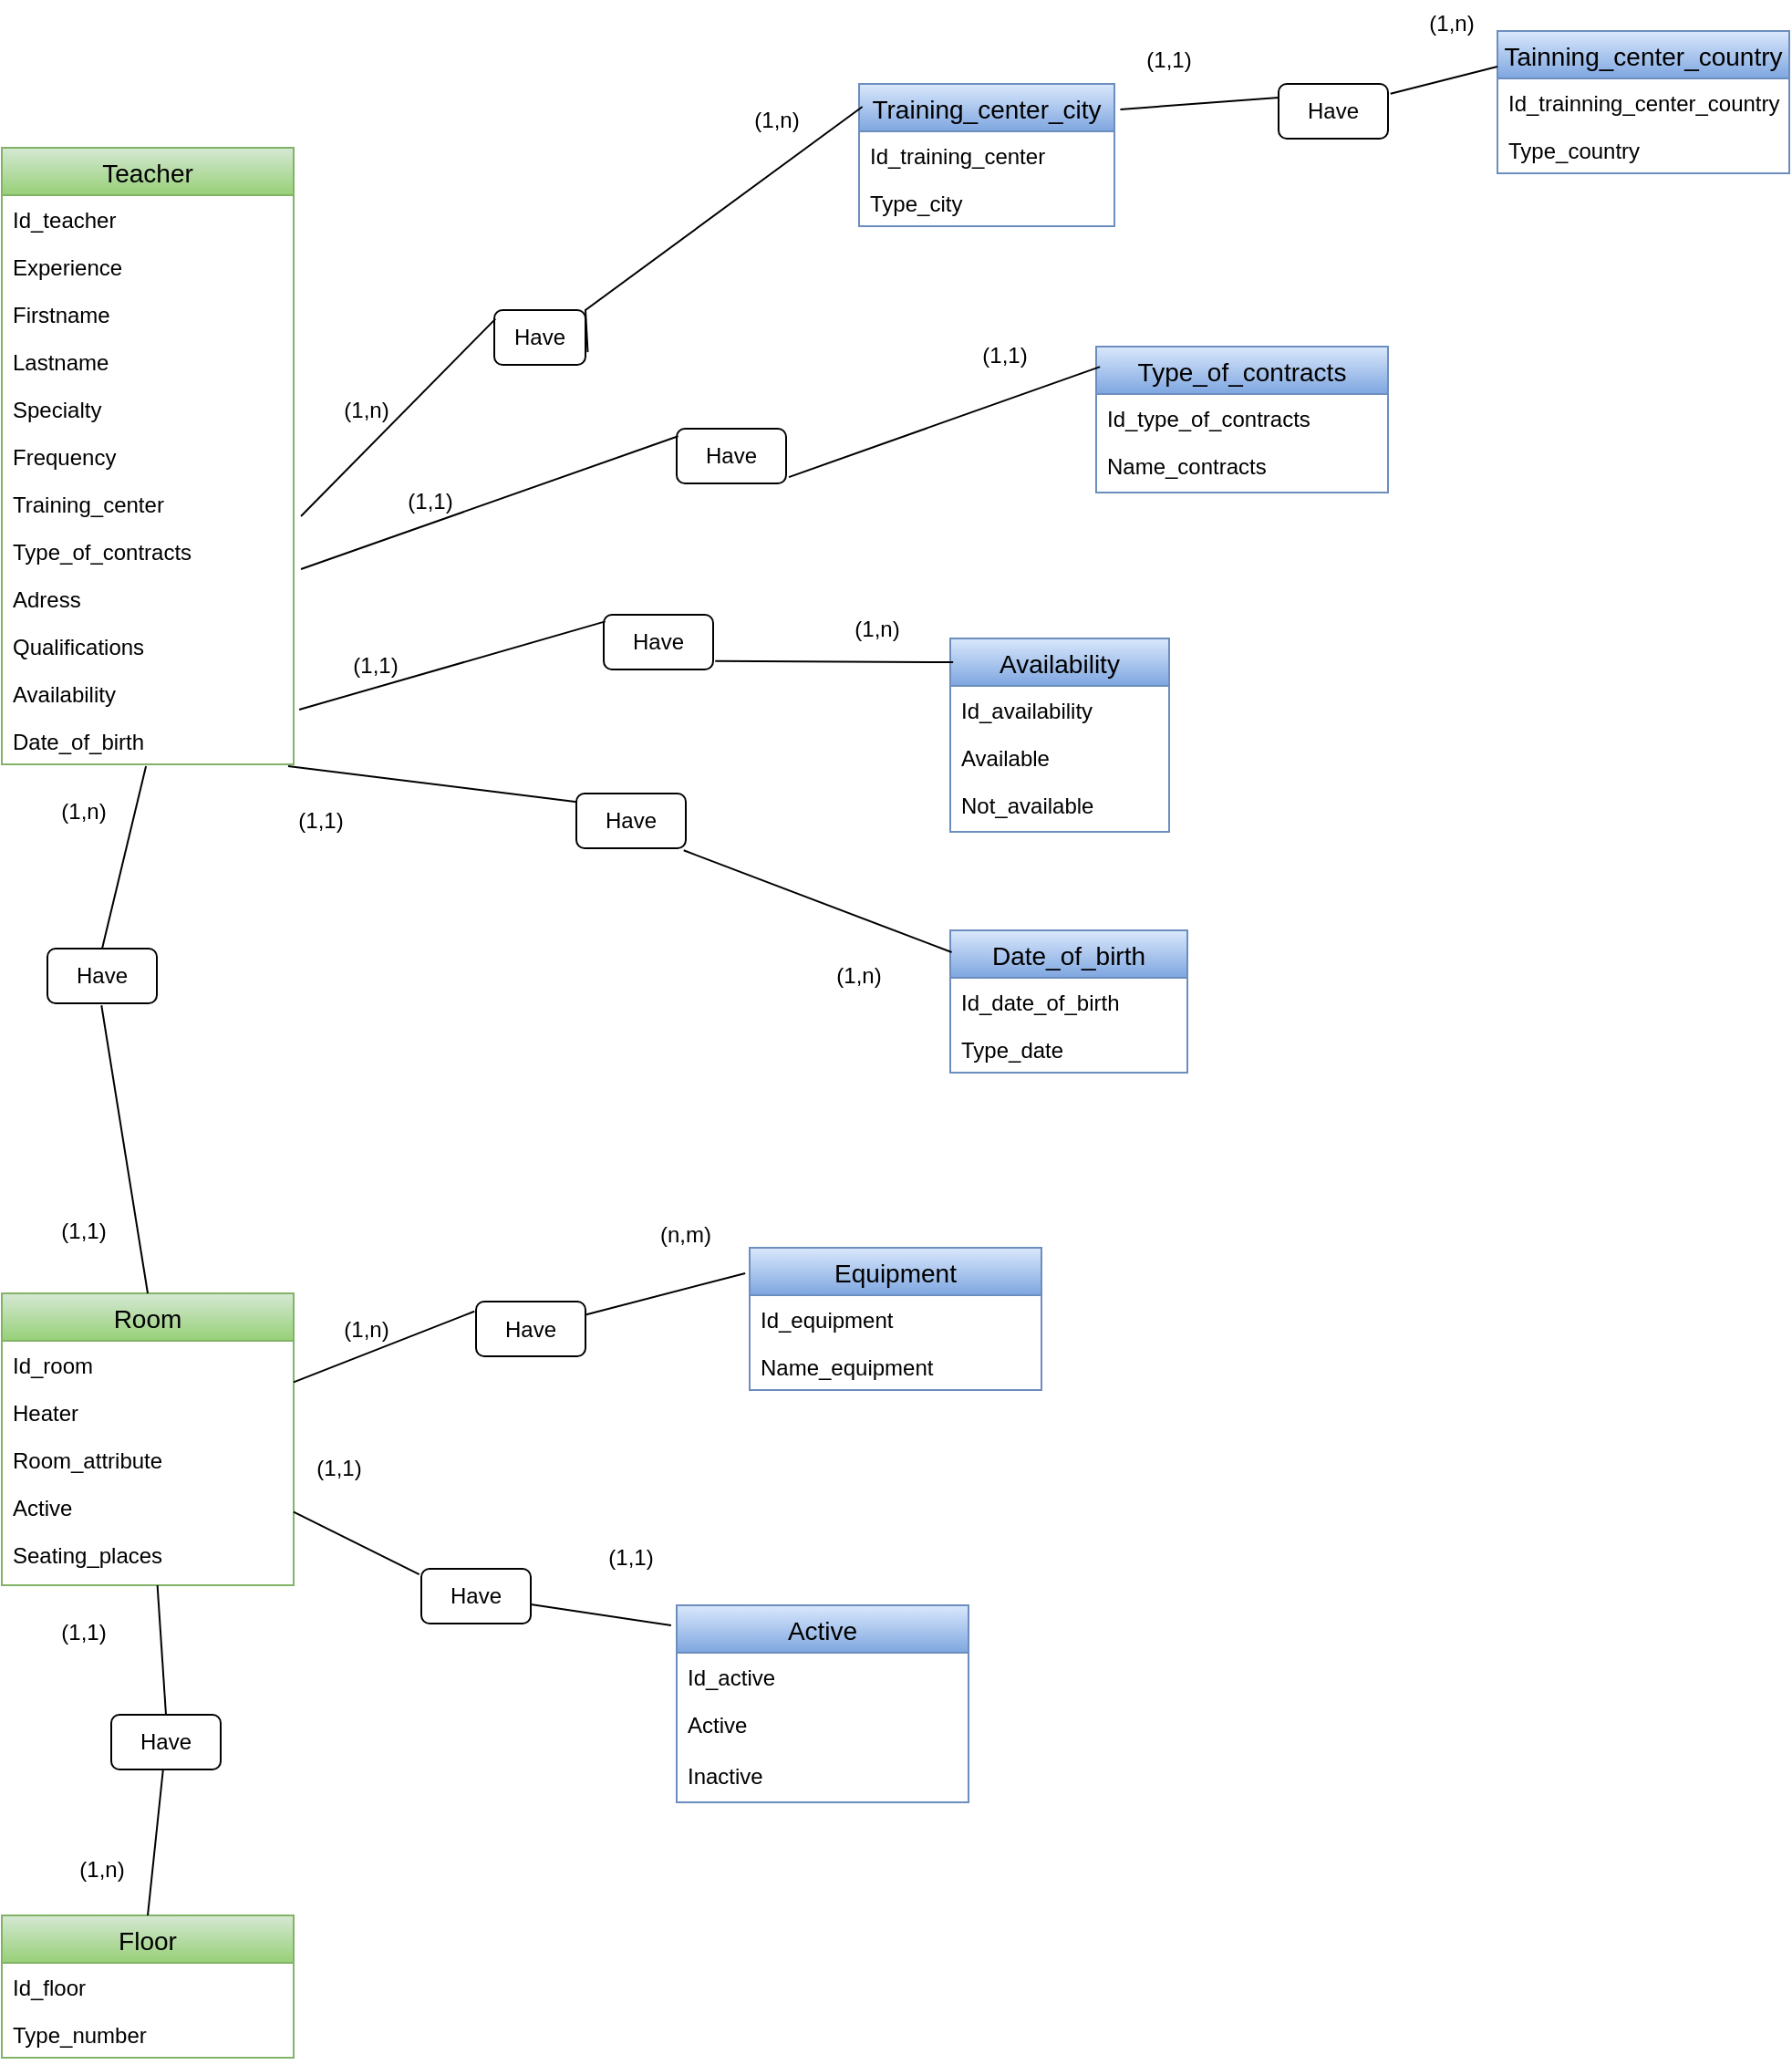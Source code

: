 <mxfile version="12.5.1" type="github">
  <diagram id="C5RBs43oDa-KdzZeNtuy" name="Page-1">
    <mxGraphModel dx="2249" dy="1963" grid="1" gridSize="10" guides="1" tooltips="1" connect="1" arrows="1" fold="1" page="1" pageScale="1" pageWidth="827" pageHeight="1169" math="0" shadow="0">
      <root>
        <mxCell id="WIyWlLk6GJQsqaUBKTNV-0"/>
        <mxCell id="WIyWlLk6GJQsqaUBKTNV-1" parent="WIyWlLk6GJQsqaUBKTNV-0"/>
        <mxCell id="NjxsecSV0ff3mmEBP5zi-165" value="Equipment" style="swimlane;fontStyle=0;childLayout=stackLayout;horizontal=1;startSize=26;fillColor=#dae8fc;horizontalStack=0;resizeParent=1;resizeParentMax=0;resizeLast=0;collapsible=1;marginBottom=0;swimlaneFillColor=#ffffff;align=center;fontSize=14;strokeColor=#6c8ebf;gradientColor=#7ea6e0;" parent="WIyWlLk6GJQsqaUBKTNV-1" vertex="1">
          <mxGeometry x="210" y="574" width="160" height="78" as="geometry"/>
        </mxCell>
        <mxCell id="NjxsecSV0ff3mmEBP5zi-166" value="Id_equipment" style="text;strokeColor=none;fillColor=none;spacingLeft=4;spacingRight=4;overflow=hidden;rotatable=0;points=[[0,0.5],[1,0.5]];portConstraint=eastwest;fontSize=12;" parent="NjxsecSV0ff3mmEBP5zi-165" vertex="1">
          <mxGeometry y="26" width="160" height="26" as="geometry"/>
        </mxCell>
        <mxCell id="NjxsecSV0ff3mmEBP5zi-167" value="Name_equipment" style="text;strokeColor=none;fillColor=none;spacingLeft=4;spacingRight=4;overflow=hidden;rotatable=0;points=[[0,0.5],[1,0.5]];portConstraint=eastwest;fontSize=12;" parent="NjxsecSV0ff3mmEBP5zi-165" vertex="1">
          <mxGeometry y="52" width="160" height="26" as="geometry"/>
        </mxCell>
        <mxCell id="NjxsecSV0ff3mmEBP5zi-254" value="Type_of_contracts" style="swimlane;fontStyle=0;childLayout=stackLayout;horizontal=1;startSize=26;fillColor=#dae8fc;horizontalStack=0;resizeParent=1;resizeParentMax=0;resizeLast=0;collapsible=1;marginBottom=0;swimlaneFillColor=#ffffff;align=center;fontSize=14;strokeColor=#6c8ebf;gradientColor=#7ea6e0;" parent="WIyWlLk6GJQsqaUBKTNV-1" vertex="1">
          <mxGeometry x="400" y="80" width="160" height="80" as="geometry"/>
        </mxCell>
        <mxCell id="NjxsecSV0ff3mmEBP5zi-255" value="Id_type_of_contracts" style="text;strokeColor=none;fillColor=none;spacingLeft=4;spacingRight=4;overflow=hidden;rotatable=0;points=[[0,0.5],[1,0.5]];portConstraint=eastwest;fontSize=12;" parent="NjxsecSV0ff3mmEBP5zi-254" vertex="1">
          <mxGeometry y="26" width="160" height="26" as="geometry"/>
        </mxCell>
        <mxCell id="NjxsecSV0ff3mmEBP5zi-256" value="Name_contracts" style="text;strokeColor=none;fillColor=none;spacingLeft=4;spacingRight=4;overflow=hidden;rotatable=0;points=[[0,0.5],[1,0.5]];portConstraint=eastwest;fontSize=12;" parent="NjxsecSV0ff3mmEBP5zi-254" vertex="1">
          <mxGeometry y="52" width="160" height="28" as="geometry"/>
        </mxCell>
        <mxCell id="NjxsecSV0ff3mmEBP5zi-258" value="Teacher" style="swimlane;fontStyle=0;childLayout=stackLayout;horizontal=1;startSize=26;fillColor=#d5e8d4;horizontalStack=0;resizeParent=1;resizeParentMax=0;resizeLast=0;collapsible=1;marginBottom=0;swimlaneFillColor=#ffffff;align=center;fontSize=14;gradientColor=#97d077;strokeColor=#82b366;" parent="WIyWlLk6GJQsqaUBKTNV-1" vertex="1">
          <mxGeometry x="-200" y="-29" width="160" height="338" as="geometry"/>
        </mxCell>
        <mxCell id="NjxsecSV0ff3mmEBP5zi-259" value="Id_teacher" style="text;strokeColor=none;fillColor=none;spacingLeft=4;spacingRight=4;overflow=hidden;rotatable=0;points=[[0,0.5],[1,0.5]];portConstraint=eastwest;fontSize=12;" parent="NjxsecSV0ff3mmEBP5zi-258" vertex="1">
          <mxGeometry y="26" width="160" height="26" as="geometry"/>
        </mxCell>
        <mxCell id="NjxsecSV0ff3mmEBP5zi-260" value="Experience" style="text;strokeColor=none;fillColor=none;spacingLeft=4;spacingRight=4;overflow=hidden;rotatable=0;points=[[0,0.5],[1,0.5]];portConstraint=eastwest;fontSize=12;" parent="NjxsecSV0ff3mmEBP5zi-258" vertex="1">
          <mxGeometry y="52" width="160" height="26" as="geometry"/>
        </mxCell>
        <mxCell id="NjxsecSV0ff3mmEBP5zi-261" value="Firstname" style="text;strokeColor=none;fillColor=none;spacingLeft=4;spacingRight=4;overflow=hidden;rotatable=0;points=[[0,0.5],[1,0.5]];portConstraint=eastwest;fontSize=12;" parent="NjxsecSV0ff3mmEBP5zi-258" vertex="1">
          <mxGeometry y="78" width="160" height="26" as="geometry"/>
        </mxCell>
        <mxCell id="NjxsecSV0ff3mmEBP5zi-262" value="Lastname" style="text;strokeColor=none;fillColor=none;spacingLeft=4;spacingRight=4;overflow=hidden;rotatable=0;points=[[0,0.5],[1,0.5]];portConstraint=eastwest;fontSize=12;" parent="NjxsecSV0ff3mmEBP5zi-258" vertex="1">
          <mxGeometry y="104" width="160" height="26" as="geometry"/>
        </mxCell>
        <mxCell id="NjxsecSV0ff3mmEBP5zi-263" value="Specialty" style="text;strokeColor=none;fillColor=none;spacingLeft=4;spacingRight=4;overflow=hidden;rotatable=0;points=[[0,0.5],[1,0.5]];portConstraint=eastwest;fontSize=12;" parent="NjxsecSV0ff3mmEBP5zi-258" vertex="1">
          <mxGeometry y="130" width="160" height="26" as="geometry"/>
        </mxCell>
        <mxCell id="NjxsecSV0ff3mmEBP5zi-264" value="Frequency" style="text;strokeColor=none;fillColor=none;spacingLeft=4;spacingRight=4;overflow=hidden;rotatable=0;points=[[0,0.5],[1,0.5]];portConstraint=eastwest;fontSize=12;" parent="NjxsecSV0ff3mmEBP5zi-258" vertex="1">
          <mxGeometry y="156" width="160" height="26" as="geometry"/>
        </mxCell>
        <mxCell id="NjxsecSV0ff3mmEBP5zi-269" value="Training_center" style="text;strokeColor=none;fillColor=none;spacingLeft=4;spacingRight=4;overflow=hidden;rotatable=0;points=[[0,0.5],[1,0.5]];portConstraint=eastwest;fontSize=12;" parent="NjxsecSV0ff3mmEBP5zi-258" vertex="1">
          <mxGeometry y="182" width="160" height="26" as="geometry"/>
        </mxCell>
        <mxCell id="NjxsecSV0ff3mmEBP5zi-265" value="Type_of_contracts" style="text;strokeColor=none;fillColor=none;spacingLeft=4;spacingRight=4;overflow=hidden;rotatable=0;points=[[0,0.5],[1,0.5]];portConstraint=eastwest;fontSize=12;" parent="NjxsecSV0ff3mmEBP5zi-258" vertex="1">
          <mxGeometry y="208" width="160" height="26" as="geometry"/>
        </mxCell>
        <mxCell id="NjxsecSV0ff3mmEBP5zi-270" value="Adress" style="text;strokeColor=none;fillColor=none;spacingLeft=4;spacingRight=4;overflow=hidden;rotatable=0;points=[[0,0.5],[1,0.5]];portConstraint=eastwest;fontSize=12;" parent="NjxsecSV0ff3mmEBP5zi-258" vertex="1">
          <mxGeometry y="234" width="160" height="26" as="geometry"/>
        </mxCell>
        <mxCell id="NjxsecSV0ff3mmEBP5zi-282" value="Qualifications" style="text;strokeColor=none;fillColor=none;spacingLeft=4;spacingRight=4;overflow=hidden;rotatable=0;points=[[0,0.5],[1,0.5]];portConstraint=eastwest;fontSize=12;" parent="NjxsecSV0ff3mmEBP5zi-258" vertex="1">
          <mxGeometry y="260" width="160" height="26" as="geometry"/>
        </mxCell>
        <mxCell id="NjxsecSV0ff3mmEBP5zi-266" value="Availability" style="text;strokeColor=none;fillColor=none;spacingLeft=4;spacingRight=4;overflow=hidden;rotatable=0;points=[[0,0.5],[1,0.5]];portConstraint=eastwest;fontSize=12;" parent="NjxsecSV0ff3mmEBP5zi-258" vertex="1">
          <mxGeometry y="286" width="160" height="26" as="geometry"/>
        </mxCell>
        <mxCell id="NjxsecSV0ff3mmEBP5zi-268" value="Date_of_birth" style="text;strokeColor=none;fillColor=none;spacingLeft=4;spacingRight=4;overflow=hidden;rotatable=0;points=[[0,0.5],[1,0.5]];portConstraint=eastwest;fontSize=12;" parent="NjxsecSV0ff3mmEBP5zi-258" vertex="1">
          <mxGeometry y="312" width="160" height="26" as="geometry"/>
        </mxCell>
        <mxCell id="NjxsecSV0ff3mmEBP5zi-272" value="Room" style="swimlane;fontStyle=0;childLayout=stackLayout;horizontal=1;startSize=26;fillColor=#d5e8d4;horizontalStack=0;resizeParent=1;resizeParentMax=0;resizeLast=0;collapsible=1;marginBottom=0;swimlaneFillColor=#ffffff;align=center;fontSize=14;gradientColor=#97d077;strokeColor=#82b366;" parent="WIyWlLk6GJQsqaUBKTNV-1" vertex="1">
          <mxGeometry x="-200" y="599" width="160" height="160" as="geometry"/>
        </mxCell>
        <mxCell id="NjxsecSV0ff3mmEBP5zi-273" value="Id_room" style="text;strokeColor=none;fillColor=none;spacingLeft=4;spacingRight=4;overflow=hidden;rotatable=0;points=[[0,0.5],[1,0.5]];portConstraint=eastwest;fontSize=12;" parent="NjxsecSV0ff3mmEBP5zi-272" vertex="1">
          <mxGeometry y="26" width="160" height="26" as="geometry"/>
        </mxCell>
        <mxCell id="NjxsecSV0ff3mmEBP5zi-274" value="Heater" style="text;strokeColor=none;fillColor=none;spacingLeft=4;spacingRight=4;overflow=hidden;rotatable=0;points=[[0,0.5],[1,0.5]];portConstraint=eastwest;fontSize=12;" parent="NjxsecSV0ff3mmEBP5zi-272" vertex="1">
          <mxGeometry y="52" width="160" height="26" as="geometry"/>
        </mxCell>
        <mxCell id="NjxsecSV0ff3mmEBP5zi-275" value="Room_attribute" style="text;strokeColor=none;fillColor=none;spacingLeft=4;spacingRight=4;overflow=hidden;rotatable=0;points=[[0,0.5],[1,0.5]];portConstraint=eastwest;fontSize=12;" parent="NjxsecSV0ff3mmEBP5zi-272" vertex="1">
          <mxGeometry y="78" width="160" height="26" as="geometry"/>
        </mxCell>
        <mxCell id="NjxsecSV0ff3mmEBP5zi-276" value="Active" style="text;strokeColor=none;fillColor=none;spacingLeft=4;spacingRight=4;overflow=hidden;rotatable=0;points=[[0,0.5],[1,0.5]];portConstraint=eastwest;fontSize=12;" parent="NjxsecSV0ff3mmEBP5zi-272" vertex="1">
          <mxGeometry y="104" width="160" height="26" as="geometry"/>
        </mxCell>
        <mxCell id="NjxsecSV0ff3mmEBP5zi-277" value="Seating_places" style="text;strokeColor=none;fillColor=none;spacingLeft=4;spacingRight=4;overflow=hidden;rotatable=0;points=[[0,0.5],[1,0.5]];portConstraint=eastwest;fontSize=12;" parent="NjxsecSV0ff3mmEBP5zi-272" vertex="1">
          <mxGeometry y="130" width="160" height="30" as="geometry"/>
        </mxCell>
        <mxCell id="NjxsecSV0ff3mmEBP5zi-284" value="Availability" style="swimlane;fontStyle=0;childLayout=stackLayout;horizontal=1;startSize=26;fillColor=#dae8fc;horizontalStack=0;resizeParent=1;resizeParentMax=0;resizeLast=0;collapsible=1;marginBottom=0;swimlaneFillColor=#ffffff;align=center;fontSize=14;strokeColor=#6c8ebf;gradientColor=#7ea6e0;" parent="WIyWlLk6GJQsqaUBKTNV-1" vertex="1">
          <mxGeometry x="320" y="240" width="120" height="106" as="geometry"/>
        </mxCell>
        <mxCell id="NjxsecSV0ff3mmEBP5zi-285" value="Id_availability" style="text;strokeColor=none;fillColor=none;spacingLeft=4;spacingRight=4;overflow=hidden;rotatable=0;points=[[0,0.5],[1,0.5]];portConstraint=eastwest;fontSize=12;" parent="NjxsecSV0ff3mmEBP5zi-284" vertex="1">
          <mxGeometry y="26" width="120" height="26" as="geometry"/>
        </mxCell>
        <mxCell id="NjxsecSV0ff3mmEBP5zi-288" value="Available&#xa;" style="text;strokeColor=none;fillColor=none;spacingLeft=4;spacingRight=4;overflow=hidden;rotatable=0;points=[[0,0.5],[1,0.5]];portConstraint=eastwest;fontSize=12;" parent="NjxsecSV0ff3mmEBP5zi-284" vertex="1">
          <mxGeometry y="52" width="120" height="26" as="geometry"/>
        </mxCell>
        <mxCell id="NjxsecSV0ff3mmEBP5zi-286" value="Not_available" style="text;strokeColor=none;fillColor=none;spacingLeft=4;spacingRight=4;overflow=hidden;rotatable=0;points=[[0,0.5],[1,0.5]];portConstraint=eastwest;fontSize=12;" parent="NjxsecSV0ff3mmEBP5zi-284" vertex="1">
          <mxGeometry y="78" width="120" height="28" as="geometry"/>
        </mxCell>
        <mxCell id="NjxsecSV0ff3mmEBP5zi-289" value="Training_center_city" style="swimlane;fontStyle=0;childLayout=stackLayout;horizontal=1;startSize=26;fillColor=#dae8fc;horizontalStack=0;resizeParent=1;resizeParentMax=0;resizeLast=0;collapsible=1;marginBottom=0;swimlaneFillColor=#ffffff;align=center;fontSize=14;strokeColor=#6c8ebf;gradientColor=#7ea6e0;" parent="WIyWlLk6GJQsqaUBKTNV-1" vertex="1">
          <mxGeometry x="270" y="-64" width="140" height="78" as="geometry">
            <mxRectangle x="270" y="-64" width="160" height="26" as="alternateBounds"/>
          </mxGeometry>
        </mxCell>
        <mxCell id="NjxsecSV0ff3mmEBP5zi-290" value="Id_training_center" style="text;strokeColor=none;fillColor=none;spacingLeft=4;spacingRight=4;overflow=hidden;rotatable=0;points=[[0,0.5],[1,0.5]];portConstraint=eastwest;fontSize=12;" parent="NjxsecSV0ff3mmEBP5zi-289" vertex="1">
          <mxGeometry y="26" width="140" height="26" as="geometry"/>
        </mxCell>
        <mxCell id="NjxsecSV0ff3mmEBP5zi-291" value="Type_city" style="text;strokeColor=none;fillColor=none;spacingLeft=4;spacingRight=4;overflow=hidden;rotatable=0;points=[[0,0.5],[1,0.5]];portConstraint=eastwest;fontSize=12;" parent="NjxsecSV0ff3mmEBP5zi-289" vertex="1">
          <mxGeometry y="52" width="140" height="26" as="geometry"/>
        </mxCell>
        <mxCell id="NjxsecSV0ff3mmEBP5zi-295" value="Active" style="swimlane;fontStyle=0;childLayout=stackLayout;horizontal=1;startSize=26;fillColor=#dae8fc;horizontalStack=0;resizeParent=1;resizeParentMax=0;resizeLast=0;collapsible=1;marginBottom=0;swimlaneFillColor=#ffffff;align=center;fontSize=14;strokeColor=#6c8ebf;gradientColor=#7ea6e0;" parent="WIyWlLk6GJQsqaUBKTNV-1" vertex="1">
          <mxGeometry x="170" y="770" width="160" height="108" as="geometry"/>
        </mxCell>
        <mxCell id="NjxsecSV0ff3mmEBP5zi-296" value="Id_active" style="text;strokeColor=none;fillColor=none;spacingLeft=4;spacingRight=4;overflow=hidden;rotatable=0;points=[[0,0.5],[1,0.5]];portConstraint=eastwest;fontSize=12;" parent="NjxsecSV0ff3mmEBP5zi-295" vertex="1">
          <mxGeometry y="26" width="160" height="26" as="geometry"/>
        </mxCell>
        <mxCell id="NjxsecSV0ff3mmEBP5zi-297" value="Active" style="text;strokeColor=none;fillColor=none;spacingLeft=4;spacingRight=4;overflow=hidden;rotatable=0;points=[[0,0.5],[1,0.5]];portConstraint=eastwest;fontSize=12;" parent="NjxsecSV0ff3mmEBP5zi-295" vertex="1">
          <mxGeometry y="52" width="160" height="28" as="geometry"/>
        </mxCell>
        <mxCell id="NjxsecSV0ff3mmEBP5zi-298" value="Inactive" style="text;strokeColor=none;fillColor=none;spacingLeft=4;spacingRight=4;overflow=hidden;rotatable=0;points=[[0,0.5],[1,0.5]];portConstraint=eastwest;fontSize=12;" parent="NjxsecSV0ff3mmEBP5zi-295" vertex="1">
          <mxGeometry y="80" width="160" height="28" as="geometry"/>
        </mxCell>
        <mxCell id="10PK2JrnLogm4bqKFSLu-0" value="Tainning_center_country" style="swimlane;fontStyle=0;childLayout=stackLayout;horizontal=1;startSize=26;fillColor=#dae8fc;horizontalStack=0;resizeParent=1;resizeParentMax=0;resizeLast=0;collapsible=1;marginBottom=0;swimlaneFillColor=#ffffff;align=center;fontSize=14;strokeColor=#6c8ebf;gradientColor=#7ea6e0;" vertex="1" parent="WIyWlLk6GJQsqaUBKTNV-1">
          <mxGeometry x="620" y="-93" width="160" height="78" as="geometry"/>
        </mxCell>
        <mxCell id="10PK2JrnLogm4bqKFSLu-1" value="Id_trainning_center_country" style="text;strokeColor=none;fillColor=none;spacingLeft=4;spacingRight=4;overflow=hidden;rotatable=0;points=[[0,0.5],[1,0.5]];portConstraint=eastwest;fontSize=12;" vertex="1" parent="10PK2JrnLogm4bqKFSLu-0">
          <mxGeometry y="26" width="160" height="26" as="geometry"/>
        </mxCell>
        <mxCell id="10PK2JrnLogm4bqKFSLu-5" value="Type_country" style="text;strokeColor=none;fillColor=none;spacingLeft=4;spacingRight=4;overflow=hidden;rotatable=0;points=[[0,0.5],[1,0.5]];portConstraint=eastwest;fontSize=12;" vertex="1" parent="10PK2JrnLogm4bqKFSLu-0">
          <mxGeometry y="52" width="160" height="26" as="geometry"/>
        </mxCell>
        <mxCell id="10PK2JrnLogm4bqKFSLu-10" value="Date_of_birth" style="swimlane;fontStyle=0;childLayout=stackLayout;horizontal=1;startSize=26;fillColor=#dae8fc;horizontalStack=0;resizeParent=1;resizeParentMax=0;resizeLast=0;collapsible=1;marginBottom=0;swimlaneFillColor=#ffffff;align=center;fontSize=14;gradientColor=#7ea6e0;strokeColor=#6c8ebf;" vertex="1" parent="WIyWlLk6GJQsqaUBKTNV-1">
          <mxGeometry x="320" y="400" width="130" height="78" as="geometry"/>
        </mxCell>
        <mxCell id="10PK2JrnLogm4bqKFSLu-11" value="Id_date_of_birth" style="text;strokeColor=none;fillColor=none;spacingLeft=4;spacingRight=4;overflow=hidden;rotatable=0;points=[[0,0.5],[1,0.5]];portConstraint=eastwest;fontSize=12;" vertex="1" parent="10PK2JrnLogm4bqKFSLu-10">
          <mxGeometry y="26" width="130" height="26" as="geometry"/>
        </mxCell>
        <mxCell id="10PK2JrnLogm4bqKFSLu-12" value="Type_date" style="text;strokeColor=none;fillColor=none;spacingLeft=4;spacingRight=4;overflow=hidden;rotatable=0;points=[[0,0.5],[1,0.5]];portConstraint=eastwest;fontSize=12;" vertex="1" parent="10PK2JrnLogm4bqKFSLu-10">
          <mxGeometry y="52" width="130" height="26" as="geometry"/>
        </mxCell>
        <mxCell id="10PK2JrnLogm4bqKFSLu-14" value="" style="endArrow=none;html=1;rounded=0;exitX=0.981;exitY=1.038;exitDx=0;exitDy=0;exitPerimeter=0;entryX=0.006;entryY=0.154;entryDx=0;entryDy=0;entryPerimeter=0;" edge="1" parent="WIyWlLk6GJQsqaUBKTNV-1" source="10PK2JrnLogm4bqKFSLu-71" target="10PK2JrnLogm4bqKFSLu-10">
          <mxGeometry relative="1" as="geometry">
            <mxPoint x="100" y="530" as="sourcePoint"/>
            <mxPoint x="260" y="530" as="targetPoint"/>
          </mxGeometry>
        </mxCell>
        <mxCell id="10PK2JrnLogm4bqKFSLu-15" value="" style="endArrow=none;html=1;rounded=0;entryX=0.013;entryY=0.123;entryDx=0;entryDy=0;entryPerimeter=0;exitX=1.019;exitY=0.846;exitDx=0;exitDy=0;exitPerimeter=0;" edge="1" parent="WIyWlLk6GJQsqaUBKTNV-1" source="10PK2JrnLogm4bqKFSLu-72" target="NjxsecSV0ff3mmEBP5zi-284">
          <mxGeometry relative="1" as="geometry">
            <mxPoint x="90" y="450" as="sourcePoint"/>
            <mxPoint x="250" y="450" as="targetPoint"/>
          </mxGeometry>
        </mxCell>
        <mxCell id="10PK2JrnLogm4bqKFSLu-16" value="" style="endArrow=none;html=1;rounded=0;entryX=0.013;entryY=0.138;entryDx=0;entryDy=0;entryPerimeter=0;exitX=1.025;exitY=0.885;exitDx=0;exitDy=0;exitPerimeter=0;" edge="1" parent="WIyWlLk6GJQsqaUBKTNV-1" source="10PK2JrnLogm4bqKFSLu-73" target="NjxsecSV0ff3mmEBP5zi-254">
          <mxGeometry relative="1" as="geometry">
            <mxPoint x="230" y="261" as="sourcePoint"/>
            <mxPoint x="630" y="410" as="targetPoint"/>
          </mxGeometry>
        </mxCell>
        <mxCell id="10PK2JrnLogm4bqKFSLu-17" value="" style="endArrow=none;html=1;rounded=0;entryX=0.013;entryY=0.16;entryDx=0;entryDy=0;entryPerimeter=0;exitX=1.025;exitY=0.769;exitDx=0;exitDy=0;exitPerimeter=0;" edge="1" parent="WIyWlLk6GJQsqaUBKTNV-1" source="10PK2JrnLogm4bqKFSLu-74" target="NjxsecSV0ff3mmEBP5zi-289">
          <mxGeometry relative="1" as="geometry">
            <mxPoint x="210" y="230" as="sourcePoint"/>
            <mxPoint x="240" y="460" as="targetPoint"/>
            <Array as="points">
              <mxPoint x="120" y="60"/>
            </Array>
          </mxGeometry>
        </mxCell>
        <mxCell id="10PK2JrnLogm4bqKFSLu-18" value="" style="endArrow=none;html=1;rounded=0;entryX=-0.015;entryY=0.179;entryDx=0;entryDy=0;entryPerimeter=0;" edge="1" parent="WIyWlLk6GJQsqaUBKTNV-1" source="10PK2JrnLogm4bqKFSLu-69" target="NjxsecSV0ff3mmEBP5zi-165">
          <mxGeometry relative="1" as="geometry">
            <mxPoint x="90" y="650" as="sourcePoint"/>
            <mxPoint x="250" y="650" as="targetPoint"/>
          </mxGeometry>
        </mxCell>
        <mxCell id="10PK2JrnLogm4bqKFSLu-19" value="" style="endArrow=none;html=1;rounded=0;entryX=-0.019;entryY=0.102;entryDx=0;entryDy=0;entryPerimeter=0;" edge="1" parent="WIyWlLk6GJQsqaUBKTNV-1" source="10PK2JrnLogm4bqKFSLu-70" target="NjxsecSV0ff3mmEBP5zi-295">
          <mxGeometry relative="1" as="geometry">
            <mxPoint x="10" y="760" as="sourcePoint"/>
            <mxPoint x="360" y="890" as="targetPoint"/>
            <Array as="points"/>
          </mxGeometry>
        </mxCell>
        <mxCell id="10PK2JrnLogm4bqKFSLu-21" value="(1,n)" style="text;html=1;strokeColor=none;fillColor=none;align=center;verticalAlign=middle;whiteSpace=wrap;rounded=0;" vertex="1" parent="WIyWlLk6GJQsqaUBKTNV-1">
          <mxGeometry x="-20" y="100" width="40" height="30" as="geometry"/>
        </mxCell>
        <mxCell id="10PK2JrnLogm4bqKFSLu-23" value="(1,n)" style="text;html=1;strokeColor=none;fillColor=none;align=center;verticalAlign=middle;whiteSpace=wrap;rounded=0;" vertex="1" parent="WIyWlLk6GJQsqaUBKTNV-1">
          <mxGeometry x="200" y="-60" width="50" height="31" as="geometry"/>
        </mxCell>
        <mxCell id="10PK2JrnLogm4bqKFSLu-35" value="(1,1)" style="text;html=1;strokeColor=none;fillColor=none;align=center;verticalAlign=middle;whiteSpace=wrap;rounded=0;" vertex="1" parent="WIyWlLk6GJQsqaUBKTNV-1">
          <mxGeometry x="10" y="150" width="50" height="30" as="geometry"/>
        </mxCell>
        <mxCell id="10PK2JrnLogm4bqKFSLu-36" value="(1,1)" style="text;html=1;strokeColor=none;fillColor=none;align=center;verticalAlign=middle;whiteSpace=wrap;rounded=0;" vertex="1" parent="WIyWlLk6GJQsqaUBKTNV-1">
          <mxGeometry x="330" y="70" width="40" height="30" as="geometry"/>
        </mxCell>
        <mxCell id="10PK2JrnLogm4bqKFSLu-37" value="" style="endArrow=none;html=1;rounded=0;exitX=1.023;exitY=0.179;exitDx=0;exitDy=0;exitPerimeter=0;entryX=0;entryY=0.25;entryDx=0;entryDy=0;" edge="1" parent="WIyWlLk6GJQsqaUBKTNV-1" source="10PK2JrnLogm4bqKFSLu-75" target="10PK2JrnLogm4bqKFSLu-0">
          <mxGeometry relative="1" as="geometry">
            <mxPoint x="390" y="-90" as="sourcePoint"/>
            <mxPoint x="440" y="-110" as="targetPoint"/>
          </mxGeometry>
        </mxCell>
        <mxCell id="10PK2JrnLogm4bqKFSLu-41" value="(1,1)" style="text;html=1;strokeColor=none;fillColor=none;align=center;verticalAlign=middle;whiteSpace=wrap;rounded=0;" vertex="1" parent="WIyWlLk6GJQsqaUBKTNV-1">
          <mxGeometry x="-40" y="680" width="50" height="30" as="geometry"/>
        </mxCell>
        <mxCell id="10PK2JrnLogm4bqKFSLu-42" value="(1,1)" style="text;html=1;strokeColor=none;fillColor=none;align=center;verticalAlign=middle;whiteSpace=wrap;rounded=0;" vertex="1" parent="WIyWlLk6GJQsqaUBKTNV-1">
          <mxGeometry x="120" y="729" width="50" height="30" as="geometry"/>
        </mxCell>
        <mxCell id="10PK2JrnLogm4bqKFSLu-43" value="(1,n)" style="text;html=1;strokeColor=none;fillColor=none;align=center;verticalAlign=middle;whiteSpace=wrap;rounded=0;" vertex="1" parent="WIyWlLk6GJQsqaUBKTNV-1">
          <mxGeometry x="-30" y="599" width="60" height="39" as="geometry"/>
        </mxCell>
        <mxCell id="10PK2JrnLogm4bqKFSLu-44" value="(n,m)" style="text;html=1;strokeColor=none;fillColor=none;align=center;verticalAlign=middle;whiteSpace=wrap;rounded=0;" vertex="1" parent="WIyWlLk6GJQsqaUBKTNV-1">
          <mxGeometry x="150" y="550" width="50" height="34" as="geometry"/>
        </mxCell>
        <mxCell id="10PK2JrnLogm4bqKFSLu-45" value="(1,1)" style="text;html=1;strokeColor=none;fillColor=none;align=center;verticalAlign=middle;whiteSpace=wrap;rounded=0;" vertex="1" parent="WIyWlLk6GJQsqaUBKTNV-1">
          <mxGeometry x="-50" y="320" width="50" height="40" as="geometry"/>
        </mxCell>
        <mxCell id="10PK2JrnLogm4bqKFSLu-46" value="(1,n)" style="text;html=1;strokeColor=none;fillColor=none;align=center;verticalAlign=middle;whiteSpace=wrap;rounded=0;" vertex="1" parent="WIyWlLk6GJQsqaUBKTNV-1">
          <mxGeometry x="240" y="410" width="60" height="30" as="geometry"/>
        </mxCell>
        <mxCell id="10PK2JrnLogm4bqKFSLu-47" value="(1,1)" style="text;html=1;strokeColor=none;fillColor=none;align=center;verticalAlign=middle;whiteSpace=wrap;rounded=0;" vertex="1" parent="WIyWlLk6GJQsqaUBKTNV-1">
          <mxGeometry x="-20" y="240" width="50" height="30" as="geometry"/>
        </mxCell>
        <mxCell id="10PK2JrnLogm4bqKFSLu-48" value="(1,n)" style="text;html=1;strokeColor=none;fillColor=none;align=center;verticalAlign=middle;whiteSpace=wrap;rounded=0;" vertex="1" parent="WIyWlLk6GJQsqaUBKTNV-1">
          <mxGeometry x="250" y="220" width="60" height="30" as="geometry"/>
        </mxCell>
        <mxCell id="10PK2JrnLogm4bqKFSLu-49" value="(1,1)" style="text;html=1;strokeColor=none;fillColor=none;align=center;verticalAlign=middle;whiteSpace=wrap;rounded=0;" vertex="1" parent="WIyWlLk6GJQsqaUBKTNV-1">
          <mxGeometry x="420" y="-90" width="40" height="26" as="geometry"/>
        </mxCell>
        <mxCell id="10PK2JrnLogm4bqKFSLu-50" value="(1,n)" style="text;html=1;strokeColor=none;fillColor=none;align=center;verticalAlign=middle;whiteSpace=wrap;rounded=0;" vertex="1" parent="WIyWlLk6GJQsqaUBKTNV-1">
          <mxGeometry x="570" y="-110" width="50" height="26" as="geometry"/>
        </mxCell>
        <mxCell id="10PK2JrnLogm4bqKFSLu-51" value="" style="endArrow=none;html=1;rounded=0;exitX=0.494;exitY=1.038;exitDx=0;exitDy=0;exitPerimeter=0;entryX=0.5;entryY=0;entryDx=0;entryDy=0;" edge="1" parent="WIyWlLk6GJQsqaUBKTNV-1" source="10PK2JrnLogm4bqKFSLu-76" target="NjxsecSV0ff3mmEBP5zi-272">
          <mxGeometry relative="1" as="geometry">
            <mxPoint x="-190" y="419.5" as="sourcePoint"/>
            <mxPoint x="-30" y="419.5" as="targetPoint"/>
          </mxGeometry>
        </mxCell>
        <mxCell id="10PK2JrnLogm4bqKFSLu-53" value="(1,n)" style="text;html=1;strokeColor=none;fillColor=none;align=center;verticalAlign=middle;whiteSpace=wrap;rounded=0;" vertex="1" parent="WIyWlLk6GJQsqaUBKTNV-1">
          <mxGeometry x="-180" y="320" width="50" height="30" as="geometry"/>
        </mxCell>
        <mxCell id="10PK2JrnLogm4bqKFSLu-54" value="(1,1)" style="text;html=1;strokeColor=none;fillColor=none;align=center;verticalAlign=middle;whiteSpace=wrap;rounded=0;" vertex="1" parent="WIyWlLk6GJQsqaUBKTNV-1">
          <mxGeometry x="-180" y="550" width="50" height="30" as="geometry"/>
        </mxCell>
        <mxCell id="10PK2JrnLogm4bqKFSLu-55" value="Floor" style="swimlane;fontStyle=0;childLayout=stackLayout;horizontal=1;startSize=26;fillColor=#d5e8d4;horizontalStack=0;resizeParent=1;resizeParentMax=0;resizeLast=0;collapsible=1;marginBottom=0;swimlaneFillColor=#ffffff;align=center;fontSize=14;gradientColor=#97d077;strokeColor=#82b366;" vertex="1" parent="WIyWlLk6GJQsqaUBKTNV-1">
          <mxGeometry x="-200" y="940" width="160" height="78" as="geometry"/>
        </mxCell>
        <mxCell id="10PK2JrnLogm4bqKFSLu-56" value="Id_floor" style="text;strokeColor=none;fillColor=none;spacingLeft=4;spacingRight=4;overflow=hidden;rotatable=0;points=[[0,0.5],[1,0.5]];portConstraint=eastwest;fontSize=12;" vertex="1" parent="10PK2JrnLogm4bqKFSLu-55">
          <mxGeometry y="26" width="160" height="26" as="geometry"/>
        </mxCell>
        <mxCell id="10PK2JrnLogm4bqKFSLu-57" value="Type_number" style="text;strokeColor=none;fillColor=none;spacingLeft=4;spacingRight=4;overflow=hidden;rotatable=0;points=[[0,0.5],[1,0.5]];portConstraint=eastwest;fontSize=12;" vertex="1" parent="10PK2JrnLogm4bqKFSLu-55">
          <mxGeometry y="52" width="160" height="26" as="geometry"/>
        </mxCell>
        <mxCell id="10PK2JrnLogm4bqKFSLu-59" value="" style="endArrow=none;html=1;rounded=0;entryX=0.5;entryY=0;entryDx=0;entryDy=0;" edge="1" parent="WIyWlLk6GJQsqaUBKTNV-1" source="10PK2JrnLogm4bqKFSLu-67" target="10PK2JrnLogm4bqKFSLu-55">
          <mxGeometry relative="1" as="geometry">
            <mxPoint x="-130" y="790" as="sourcePoint"/>
            <mxPoint x="-50" y="840" as="targetPoint"/>
          </mxGeometry>
        </mxCell>
        <mxCell id="10PK2JrnLogm4bqKFSLu-60" value="(1,1)" style="text;html=1;strokeColor=none;fillColor=none;align=center;verticalAlign=middle;whiteSpace=wrap;rounded=0;" vertex="1" parent="WIyWlLk6GJQsqaUBKTNV-1">
          <mxGeometry x="-180" y="770" width="50" height="30" as="geometry"/>
        </mxCell>
        <mxCell id="10PK2JrnLogm4bqKFSLu-61" value="(1,n)" style="text;html=1;strokeColor=none;fillColor=none;align=center;verticalAlign=middle;whiteSpace=wrap;rounded=0;" vertex="1" parent="WIyWlLk6GJQsqaUBKTNV-1">
          <mxGeometry x="-170" y="900" width="50" height="30" as="geometry"/>
        </mxCell>
        <mxCell id="10PK2JrnLogm4bqKFSLu-73" value="Have" style="rounded=1;whiteSpace=wrap;html=1;" vertex="1" parent="WIyWlLk6GJQsqaUBKTNV-1">
          <mxGeometry x="170" y="125" width="60" height="30" as="geometry"/>
        </mxCell>
        <mxCell id="10PK2JrnLogm4bqKFSLu-77" value="" style="endArrow=none;html=1;rounded=0;entryX=0.013;entryY=0.138;entryDx=0;entryDy=0;entryPerimeter=0;exitX=1.025;exitY=0.885;exitDx=0;exitDy=0;exitPerimeter=0;" edge="1" parent="WIyWlLk6GJQsqaUBKTNV-1" source="NjxsecSV0ff3mmEBP5zi-265" target="10PK2JrnLogm4bqKFSLu-73">
          <mxGeometry relative="1" as="geometry">
            <mxPoint x="-36" y="202.01" as="sourcePoint"/>
            <mxPoint x="402.08" y="91.04" as="targetPoint"/>
          </mxGeometry>
        </mxCell>
        <mxCell id="10PK2JrnLogm4bqKFSLu-75" value="Have" style="rounded=1;whiteSpace=wrap;html=1;" vertex="1" parent="WIyWlLk6GJQsqaUBKTNV-1">
          <mxGeometry x="500" y="-64" width="60" height="30" as="geometry"/>
        </mxCell>
        <mxCell id="10PK2JrnLogm4bqKFSLu-78" value="" style="endArrow=none;html=1;rounded=0;exitX=1.023;exitY=0.179;exitDx=0;exitDy=0;exitPerimeter=0;entryX=0;entryY=0.25;entryDx=0;entryDy=0;" edge="1" parent="WIyWlLk6GJQsqaUBKTNV-1" source="NjxsecSV0ff3mmEBP5zi-289" target="10PK2JrnLogm4bqKFSLu-75">
          <mxGeometry relative="1" as="geometry">
            <mxPoint x="413.22" y="-50.038" as="sourcePoint"/>
            <mxPoint x="620" y="-73.5" as="targetPoint"/>
          </mxGeometry>
        </mxCell>
        <mxCell id="10PK2JrnLogm4bqKFSLu-71" value="Have" style="rounded=1;whiteSpace=wrap;html=1;" vertex="1" parent="WIyWlLk6GJQsqaUBKTNV-1">
          <mxGeometry x="115" y="325" width="60" height="30" as="geometry"/>
        </mxCell>
        <mxCell id="10PK2JrnLogm4bqKFSLu-79" value="" style="endArrow=none;html=1;rounded=0;exitX=0.981;exitY=1.038;exitDx=0;exitDy=0;exitPerimeter=0;entryX=0.006;entryY=0.154;entryDx=0;entryDy=0;entryPerimeter=0;" edge="1" parent="WIyWlLk6GJQsqaUBKTNV-1" source="NjxsecSV0ff3mmEBP5zi-268" target="10PK2JrnLogm4bqKFSLu-71">
          <mxGeometry relative="1" as="geometry">
            <mxPoint x="-43.04" y="309.988" as="sourcePoint"/>
            <mxPoint x="320.78" y="412.012" as="targetPoint"/>
          </mxGeometry>
        </mxCell>
        <mxCell id="10PK2JrnLogm4bqKFSLu-74" value="Have" style="rounded=1;whiteSpace=wrap;html=1;" vertex="1" parent="WIyWlLk6GJQsqaUBKTNV-1">
          <mxGeometry x="70" y="60" width="50" height="30" as="geometry"/>
        </mxCell>
        <mxCell id="10PK2JrnLogm4bqKFSLu-80" value="" style="endArrow=none;html=1;rounded=0;entryX=0.013;entryY=0.16;entryDx=0;entryDy=0;entryPerimeter=0;exitX=1.025;exitY=0.769;exitDx=0;exitDy=0;exitPerimeter=0;" edge="1" parent="WIyWlLk6GJQsqaUBKTNV-1" source="NjxsecSV0ff3mmEBP5zi-269" target="10PK2JrnLogm4bqKFSLu-74">
          <mxGeometry relative="1" as="geometry">
            <mxPoint x="-36" y="172.994" as="sourcePoint"/>
            <mxPoint x="271.82" y="-51.52" as="targetPoint"/>
            <Array as="points"/>
          </mxGeometry>
        </mxCell>
        <mxCell id="10PK2JrnLogm4bqKFSLu-72" value="Have" style="rounded=1;whiteSpace=wrap;html=1;" vertex="1" parent="WIyWlLk6GJQsqaUBKTNV-1">
          <mxGeometry x="130" y="227" width="60" height="30" as="geometry"/>
        </mxCell>
        <mxCell id="10PK2JrnLogm4bqKFSLu-81" value="" style="endArrow=none;html=1;rounded=0;entryX=0.013;entryY=0.123;entryDx=0;entryDy=0;entryPerimeter=0;exitX=1.019;exitY=0.846;exitDx=0;exitDy=0;exitPerimeter=0;" edge="1" parent="WIyWlLk6GJQsqaUBKTNV-1" source="NjxsecSV0ff3mmEBP5zi-266" target="10PK2JrnLogm4bqKFSLu-72">
          <mxGeometry relative="1" as="geometry">
            <mxPoint x="-36.96" y="278.996" as="sourcePoint"/>
            <mxPoint x="321.56" y="253.038" as="targetPoint"/>
          </mxGeometry>
        </mxCell>
        <mxCell id="10PK2JrnLogm4bqKFSLu-76" value="Have" style="rounded=1;whiteSpace=wrap;html=1;" vertex="1" parent="WIyWlLk6GJQsqaUBKTNV-1">
          <mxGeometry x="-175" y="410" width="60" height="30" as="geometry"/>
        </mxCell>
        <mxCell id="10PK2JrnLogm4bqKFSLu-82" value="" style="endArrow=none;html=1;rounded=0;exitX=0.494;exitY=1.038;exitDx=0;exitDy=0;exitPerimeter=0;entryX=0.5;entryY=0;entryDx=0;entryDy=0;" edge="1" parent="WIyWlLk6GJQsqaUBKTNV-1" source="NjxsecSV0ff3mmEBP5zi-268" target="10PK2JrnLogm4bqKFSLu-76">
          <mxGeometry relative="1" as="geometry">
            <mxPoint x="-120.96" y="309.988" as="sourcePoint"/>
            <mxPoint x="-120" y="599" as="targetPoint"/>
          </mxGeometry>
        </mxCell>
        <mxCell id="10PK2JrnLogm4bqKFSLu-69" value="Have" style="rounded=1;whiteSpace=wrap;html=1;" vertex="1" parent="WIyWlLk6GJQsqaUBKTNV-1">
          <mxGeometry x="60" y="603.5" width="60" height="30" as="geometry"/>
        </mxCell>
        <mxCell id="10PK2JrnLogm4bqKFSLu-84" value="" style="endArrow=none;html=1;rounded=0;entryX=-0.015;entryY=0.179;entryDx=0;entryDy=0;entryPerimeter=0;" edge="1" parent="WIyWlLk6GJQsqaUBKTNV-1" source="NjxsecSV0ff3mmEBP5zi-272" target="10PK2JrnLogm4bqKFSLu-69">
          <mxGeometry relative="1" as="geometry">
            <mxPoint x="-40" y="656.768" as="sourcePoint"/>
            <mxPoint x="207.6" y="587.962" as="targetPoint"/>
          </mxGeometry>
        </mxCell>
        <mxCell id="10PK2JrnLogm4bqKFSLu-70" value="Have" style="rounded=1;whiteSpace=wrap;html=1;" vertex="1" parent="WIyWlLk6GJQsqaUBKTNV-1">
          <mxGeometry x="30" y="750" width="60" height="30" as="geometry"/>
        </mxCell>
        <mxCell id="10PK2JrnLogm4bqKFSLu-85" value="" style="endArrow=none;html=1;rounded=0;entryX=-0.019;entryY=0.102;entryDx=0;entryDy=0;entryPerimeter=0;" edge="1" parent="WIyWlLk6GJQsqaUBKTNV-1" source="NjxsecSV0ff3mmEBP5zi-272" target="10PK2JrnLogm4bqKFSLu-70">
          <mxGeometry relative="1" as="geometry">
            <mxPoint x="-40" y="707.44" as="sourcePoint"/>
            <mxPoint x="166.96" y="781.016" as="targetPoint"/>
            <Array as="points"/>
          </mxGeometry>
        </mxCell>
        <mxCell id="10PK2JrnLogm4bqKFSLu-67" value="Have" style="rounded=1;whiteSpace=wrap;html=1;" vertex="1" parent="WIyWlLk6GJQsqaUBKTNV-1">
          <mxGeometry x="-140" y="830" width="60" height="30" as="geometry"/>
        </mxCell>
        <mxCell id="10PK2JrnLogm4bqKFSLu-86" value="" style="endArrow=none;html=1;rounded=0;entryX=0.5;entryY=0;entryDx=0;entryDy=0;" edge="1" parent="WIyWlLk6GJQsqaUBKTNV-1" source="NjxsecSV0ff3mmEBP5zi-272" target="10PK2JrnLogm4bqKFSLu-67">
          <mxGeometry relative="1" as="geometry">
            <mxPoint x="-120" y="759" as="sourcePoint"/>
            <mxPoint x="-120" y="940" as="targetPoint"/>
          </mxGeometry>
        </mxCell>
      </root>
    </mxGraphModel>
  </diagram>
</mxfile>
